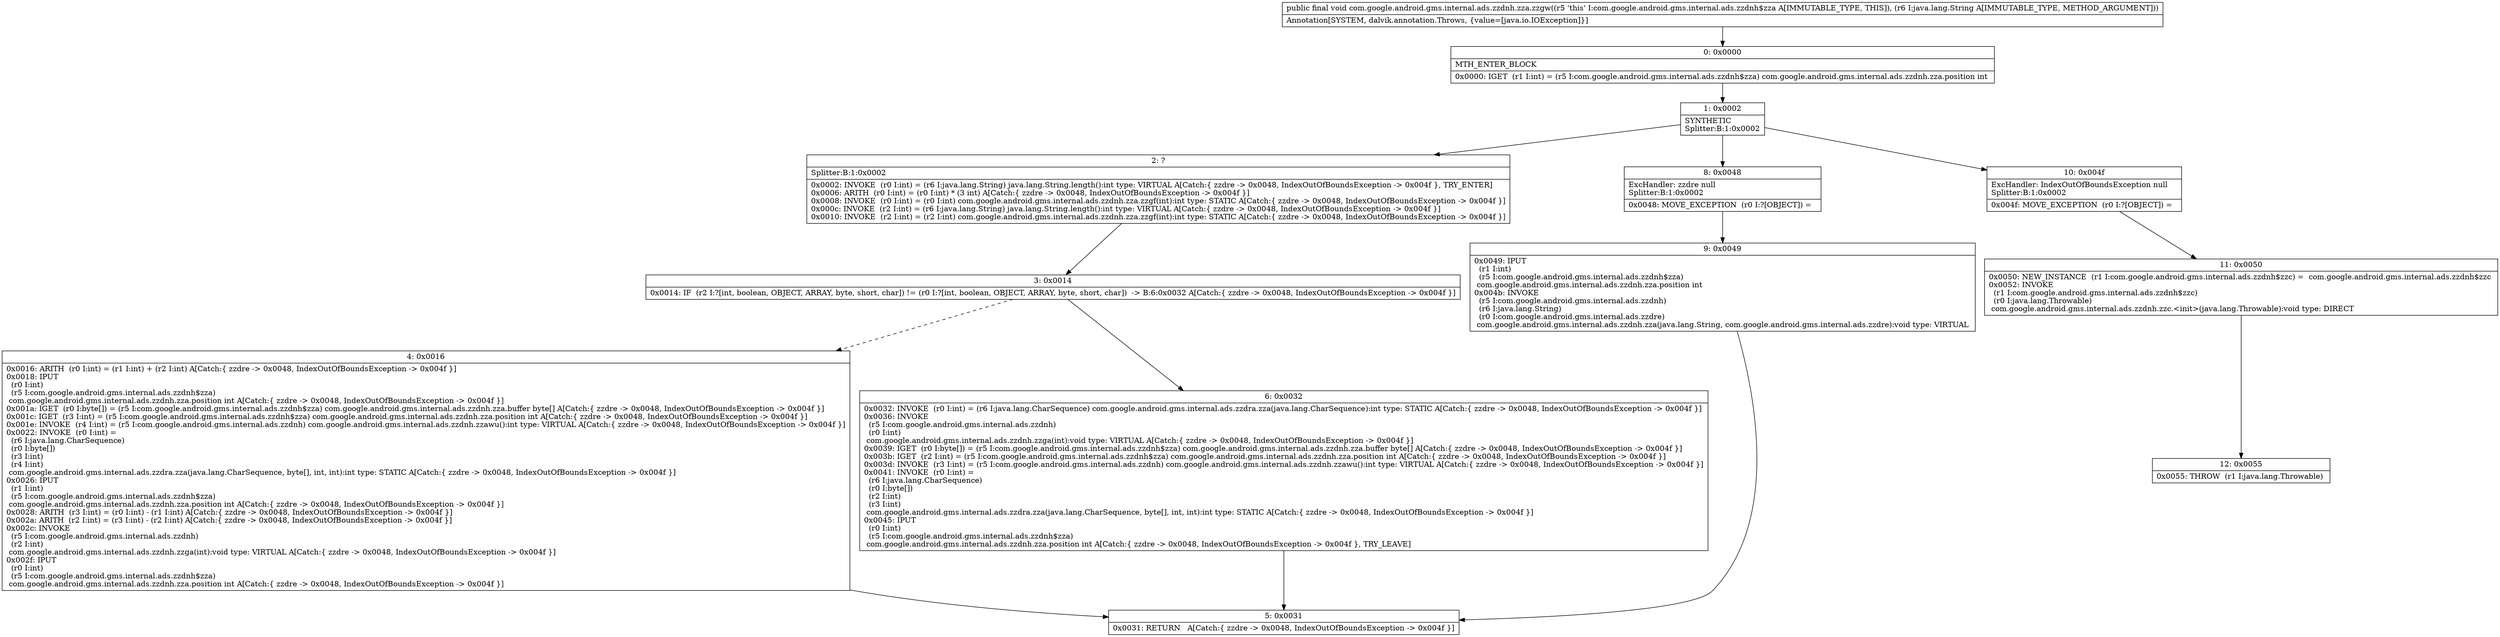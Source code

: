 digraph "CFG forcom.google.android.gms.internal.ads.zzdnh.zza.zzgw(Ljava\/lang\/String;)V" {
Node_0 [shape=record,label="{0\:\ 0x0000|MTH_ENTER_BLOCK\l|0x0000: IGET  (r1 I:int) = (r5 I:com.google.android.gms.internal.ads.zzdnh$zza) com.google.android.gms.internal.ads.zzdnh.zza.position int \l}"];
Node_1 [shape=record,label="{1\:\ 0x0002|SYNTHETIC\lSplitter:B:1:0x0002\l}"];
Node_2 [shape=record,label="{2\:\ ?|Splitter:B:1:0x0002\l|0x0002: INVOKE  (r0 I:int) = (r6 I:java.lang.String) java.lang.String.length():int type: VIRTUAL A[Catch:\{ zzdre \-\> 0x0048, IndexOutOfBoundsException \-\> 0x004f \}, TRY_ENTER]\l0x0006: ARITH  (r0 I:int) = (r0 I:int) * (3 int) A[Catch:\{ zzdre \-\> 0x0048, IndexOutOfBoundsException \-\> 0x004f \}]\l0x0008: INVOKE  (r0 I:int) = (r0 I:int) com.google.android.gms.internal.ads.zzdnh.zza.zzgf(int):int type: STATIC A[Catch:\{ zzdre \-\> 0x0048, IndexOutOfBoundsException \-\> 0x004f \}]\l0x000c: INVOKE  (r2 I:int) = (r6 I:java.lang.String) java.lang.String.length():int type: VIRTUAL A[Catch:\{ zzdre \-\> 0x0048, IndexOutOfBoundsException \-\> 0x004f \}]\l0x0010: INVOKE  (r2 I:int) = (r2 I:int) com.google.android.gms.internal.ads.zzdnh.zza.zzgf(int):int type: STATIC A[Catch:\{ zzdre \-\> 0x0048, IndexOutOfBoundsException \-\> 0x004f \}]\l}"];
Node_3 [shape=record,label="{3\:\ 0x0014|0x0014: IF  (r2 I:?[int, boolean, OBJECT, ARRAY, byte, short, char]) != (r0 I:?[int, boolean, OBJECT, ARRAY, byte, short, char])  \-\> B:6:0x0032 A[Catch:\{ zzdre \-\> 0x0048, IndexOutOfBoundsException \-\> 0x004f \}]\l}"];
Node_4 [shape=record,label="{4\:\ 0x0016|0x0016: ARITH  (r0 I:int) = (r1 I:int) + (r2 I:int) A[Catch:\{ zzdre \-\> 0x0048, IndexOutOfBoundsException \-\> 0x004f \}]\l0x0018: IPUT  \l  (r0 I:int)\l  (r5 I:com.google.android.gms.internal.ads.zzdnh$zza)\l com.google.android.gms.internal.ads.zzdnh.zza.position int A[Catch:\{ zzdre \-\> 0x0048, IndexOutOfBoundsException \-\> 0x004f \}]\l0x001a: IGET  (r0 I:byte[]) = (r5 I:com.google.android.gms.internal.ads.zzdnh$zza) com.google.android.gms.internal.ads.zzdnh.zza.buffer byte[] A[Catch:\{ zzdre \-\> 0x0048, IndexOutOfBoundsException \-\> 0x004f \}]\l0x001c: IGET  (r3 I:int) = (r5 I:com.google.android.gms.internal.ads.zzdnh$zza) com.google.android.gms.internal.ads.zzdnh.zza.position int A[Catch:\{ zzdre \-\> 0x0048, IndexOutOfBoundsException \-\> 0x004f \}]\l0x001e: INVOKE  (r4 I:int) = (r5 I:com.google.android.gms.internal.ads.zzdnh) com.google.android.gms.internal.ads.zzdnh.zzawu():int type: VIRTUAL A[Catch:\{ zzdre \-\> 0x0048, IndexOutOfBoundsException \-\> 0x004f \}]\l0x0022: INVOKE  (r0 I:int) = \l  (r6 I:java.lang.CharSequence)\l  (r0 I:byte[])\l  (r3 I:int)\l  (r4 I:int)\l com.google.android.gms.internal.ads.zzdra.zza(java.lang.CharSequence, byte[], int, int):int type: STATIC A[Catch:\{ zzdre \-\> 0x0048, IndexOutOfBoundsException \-\> 0x004f \}]\l0x0026: IPUT  \l  (r1 I:int)\l  (r5 I:com.google.android.gms.internal.ads.zzdnh$zza)\l com.google.android.gms.internal.ads.zzdnh.zza.position int A[Catch:\{ zzdre \-\> 0x0048, IndexOutOfBoundsException \-\> 0x004f \}]\l0x0028: ARITH  (r3 I:int) = (r0 I:int) \- (r1 I:int) A[Catch:\{ zzdre \-\> 0x0048, IndexOutOfBoundsException \-\> 0x004f \}]\l0x002a: ARITH  (r2 I:int) = (r3 I:int) \- (r2 I:int) A[Catch:\{ zzdre \-\> 0x0048, IndexOutOfBoundsException \-\> 0x004f \}]\l0x002c: INVOKE  \l  (r5 I:com.google.android.gms.internal.ads.zzdnh)\l  (r2 I:int)\l com.google.android.gms.internal.ads.zzdnh.zzga(int):void type: VIRTUAL A[Catch:\{ zzdre \-\> 0x0048, IndexOutOfBoundsException \-\> 0x004f \}]\l0x002f: IPUT  \l  (r0 I:int)\l  (r5 I:com.google.android.gms.internal.ads.zzdnh$zza)\l com.google.android.gms.internal.ads.zzdnh.zza.position int A[Catch:\{ zzdre \-\> 0x0048, IndexOutOfBoundsException \-\> 0x004f \}]\l}"];
Node_5 [shape=record,label="{5\:\ 0x0031|0x0031: RETURN   A[Catch:\{ zzdre \-\> 0x0048, IndexOutOfBoundsException \-\> 0x004f \}]\l}"];
Node_6 [shape=record,label="{6\:\ 0x0032|0x0032: INVOKE  (r0 I:int) = (r6 I:java.lang.CharSequence) com.google.android.gms.internal.ads.zzdra.zza(java.lang.CharSequence):int type: STATIC A[Catch:\{ zzdre \-\> 0x0048, IndexOutOfBoundsException \-\> 0x004f \}]\l0x0036: INVOKE  \l  (r5 I:com.google.android.gms.internal.ads.zzdnh)\l  (r0 I:int)\l com.google.android.gms.internal.ads.zzdnh.zzga(int):void type: VIRTUAL A[Catch:\{ zzdre \-\> 0x0048, IndexOutOfBoundsException \-\> 0x004f \}]\l0x0039: IGET  (r0 I:byte[]) = (r5 I:com.google.android.gms.internal.ads.zzdnh$zza) com.google.android.gms.internal.ads.zzdnh.zza.buffer byte[] A[Catch:\{ zzdre \-\> 0x0048, IndexOutOfBoundsException \-\> 0x004f \}]\l0x003b: IGET  (r2 I:int) = (r5 I:com.google.android.gms.internal.ads.zzdnh$zza) com.google.android.gms.internal.ads.zzdnh.zza.position int A[Catch:\{ zzdre \-\> 0x0048, IndexOutOfBoundsException \-\> 0x004f \}]\l0x003d: INVOKE  (r3 I:int) = (r5 I:com.google.android.gms.internal.ads.zzdnh) com.google.android.gms.internal.ads.zzdnh.zzawu():int type: VIRTUAL A[Catch:\{ zzdre \-\> 0x0048, IndexOutOfBoundsException \-\> 0x004f \}]\l0x0041: INVOKE  (r0 I:int) = \l  (r6 I:java.lang.CharSequence)\l  (r0 I:byte[])\l  (r2 I:int)\l  (r3 I:int)\l com.google.android.gms.internal.ads.zzdra.zza(java.lang.CharSequence, byte[], int, int):int type: STATIC A[Catch:\{ zzdre \-\> 0x0048, IndexOutOfBoundsException \-\> 0x004f \}]\l0x0045: IPUT  \l  (r0 I:int)\l  (r5 I:com.google.android.gms.internal.ads.zzdnh$zza)\l com.google.android.gms.internal.ads.zzdnh.zza.position int A[Catch:\{ zzdre \-\> 0x0048, IndexOutOfBoundsException \-\> 0x004f \}, TRY_LEAVE]\l}"];
Node_8 [shape=record,label="{8\:\ 0x0048|ExcHandler: zzdre null\lSplitter:B:1:0x0002\l|0x0048: MOVE_EXCEPTION  (r0 I:?[OBJECT]) =  \l}"];
Node_9 [shape=record,label="{9\:\ 0x0049|0x0049: IPUT  \l  (r1 I:int)\l  (r5 I:com.google.android.gms.internal.ads.zzdnh$zza)\l com.google.android.gms.internal.ads.zzdnh.zza.position int \l0x004b: INVOKE  \l  (r5 I:com.google.android.gms.internal.ads.zzdnh)\l  (r6 I:java.lang.String)\l  (r0 I:com.google.android.gms.internal.ads.zzdre)\l com.google.android.gms.internal.ads.zzdnh.zza(java.lang.String, com.google.android.gms.internal.ads.zzdre):void type: VIRTUAL \l}"];
Node_10 [shape=record,label="{10\:\ 0x004f|ExcHandler: IndexOutOfBoundsException null\lSplitter:B:1:0x0002\l|0x004f: MOVE_EXCEPTION  (r0 I:?[OBJECT]) =  \l}"];
Node_11 [shape=record,label="{11\:\ 0x0050|0x0050: NEW_INSTANCE  (r1 I:com.google.android.gms.internal.ads.zzdnh$zzc) =  com.google.android.gms.internal.ads.zzdnh$zzc \l0x0052: INVOKE  \l  (r1 I:com.google.android.gms.internal.ads.zzdnh$zzc)\l  (r0 I:java.lang.Throwable)\l com.google.android.gms.internal.ads.zzdnh.zzc.\<init\>(java.lang.Throwable):void type: DIRECT \l}"];
Node_12 [shape=record,label="{12\:\ 0x0055|0x0055: THROW  (r1 I:java.lang.Throwable) \l}"];
MethodNode[shape=record,label="{public final void com.google.android.gms.internal.ads.zzdnh.zza.zzgw((r5 'this' I:com.google.android.gms.internal.ads.zzdnh$zza A[IMMUTABLE_TYPE, THIS]), (r6 I:java.lang.String A[IMMUTABLE_TYPE, METHOD_ARGUMENT]))  | Annotation[SYSTEM, dalvik.annotation.Throws, \{value=[java.io.IOException]\}]\l}"];
MethodNode -> Node_0;
Node_0 -> Node_1;
Node_1 -> Node_2;
Node_1 -> Node_8;
Node_1 -> Node_10;
Node_2 -> Node_3;
Node_3 -> Node_4[style=dashed];
Node_3 -> Node_6;
Node_4 -> Node_5;
Node_6 -> Node_5;
Node_8 -> Node_9;
Node_9 -> Node_5;
Node_10 -> Node_11;
Node_11 -> Node_12;
}


